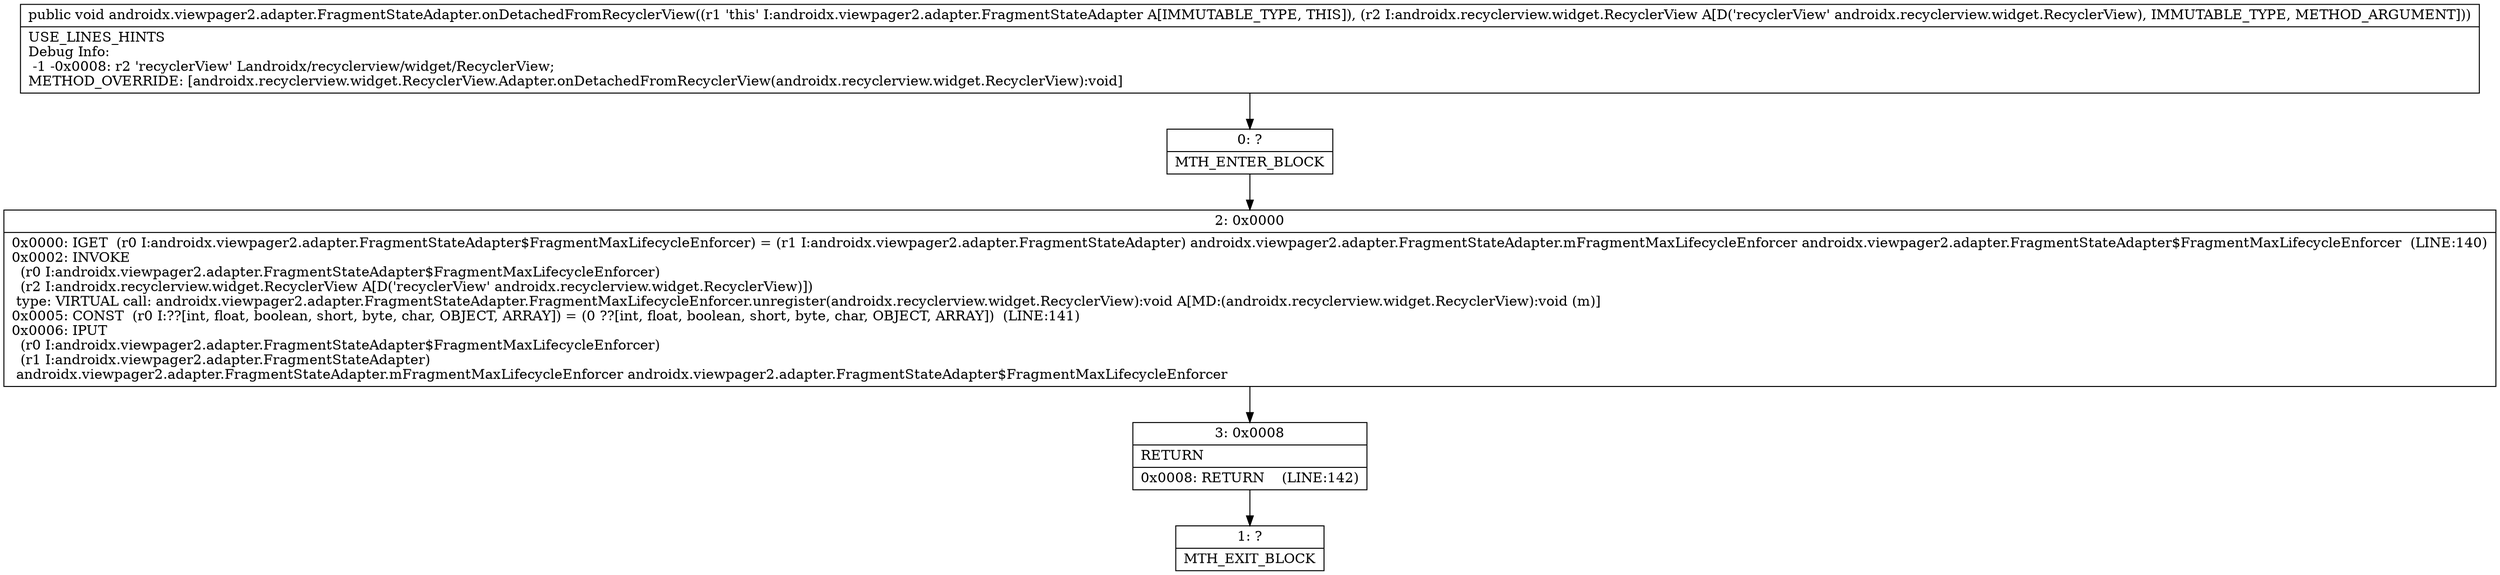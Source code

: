 digraph "CFG forandroidx.viewpager2.adapter.FragmentStateAdapter.onDetachedFromRecyclerView(Landroidx\/recyclerview\/widget\/RecyclerView;)V" {
Node_0 [shape=record,label="{0\:\ ?|MTH_ENTER_BLOCK\l}"];
Node_2 [shape=record,label="{2\:\ 0x0000|0x0000: IGET  (r0 I:androidx.viewpager2.adapter.FragmentStateAdapter$FragmentMaxLifecycleEnforcer) = (r1 I:androidx.viewpager2.adapter.FragmentStateAdapter) androidx.viewpager2.adapter.FragmentStateAdapter.mFragmentMaxLifecycleEnforcer androidx.viewpager2.adapter.FragmentStateAdapter$FragmentMaxLifecycleEnforcer  (LINE:140)\l0x0002: INVOKE  \l  (r0 I:androidx.viewpager2.adapter.FragmentStateAdapter$FragmentMaxLifecycleEnforcer)\l  (r2 I:androidx.recyclerview.widget.RecyclerView A[D('recyclerView' androidx.recyclerview.widget.RecyclerView)])\l type: VIRTUAL call: androidx.viewpager2.adapter.FragmentStateAdapter.FragmentMaxLifecycleEnforcer.unregister(androidx.recyclerview.widget.RecyclerView):void A[MD:(androidx.recyclerview.widget.RecyclerView):void (m)]\l0x0005: CONST  (r0 I:??[int, float, boolean, short, byte, char, OBJECT, ARRAY]) = (0 ??[int, float, boolean, short, byte, char, OBJECT, ARRAY])  (LINE:141)\l0x0006: IPUT  \l  (r0 I:androidx.viewpager2.adapter.FragmentStateAdapter$FragmentMaxLifecycleEnforcer)\l  (r1 I:androidx.viewpager2.adapter.FragmentStateAdapter)\l androidx.viewpager2.adapter.FragmentStateAdapter.mFragmentMaxLifecycleEnforcer androidx.viewpager2.adapter.FragmentStateAdapter$FragmentMaxLifecycleEnforcer \l}"];
Node_3 [shape=record,label="{3\:\ 0x0008|RETURN\l|0x0008: RETURN    (LINE:142)\l}"];
Node_1 [shape=record,label="{1\:\ ?|MTH_EXIT_BLOCK\l}"];
MethodNode[shape=record,label="{public void androidx.viewpager2.adapter.FragmentStateAdapter.onDetachedFromRecyclerView((r1 'this' I:androidx.viewpager2.adapter.FragmentStateAdapter A[IMMUTABLE_TYPE, THIS]), (r2 I:androidx.recyclerview.widget.RecyclerView A[D('recyclerView' androidx.recyclerview.widget.RecyclerView), IMMUTABLE_TYPE, METHOD_ARGUMENT]))  | USE_LINES_HINTS\lDebug Info:\l  \-1 \-0x0008: r2 'recyclerView' Landroidx\/recyclerview\/widget\/RecyclerView;\lMETHOD_OVERRIDE: [androidx.recyclerview.widget.RecyclerView.Adapter.onDetachedFromRecyclerView(androidx.recyclerview.widget.RecyclerView):void]\l}"];
MethodNode -> Node_0;Node_0 -> Node_2;
Node_2 -> Node_3;
Node_3 -> Node_1;
}


